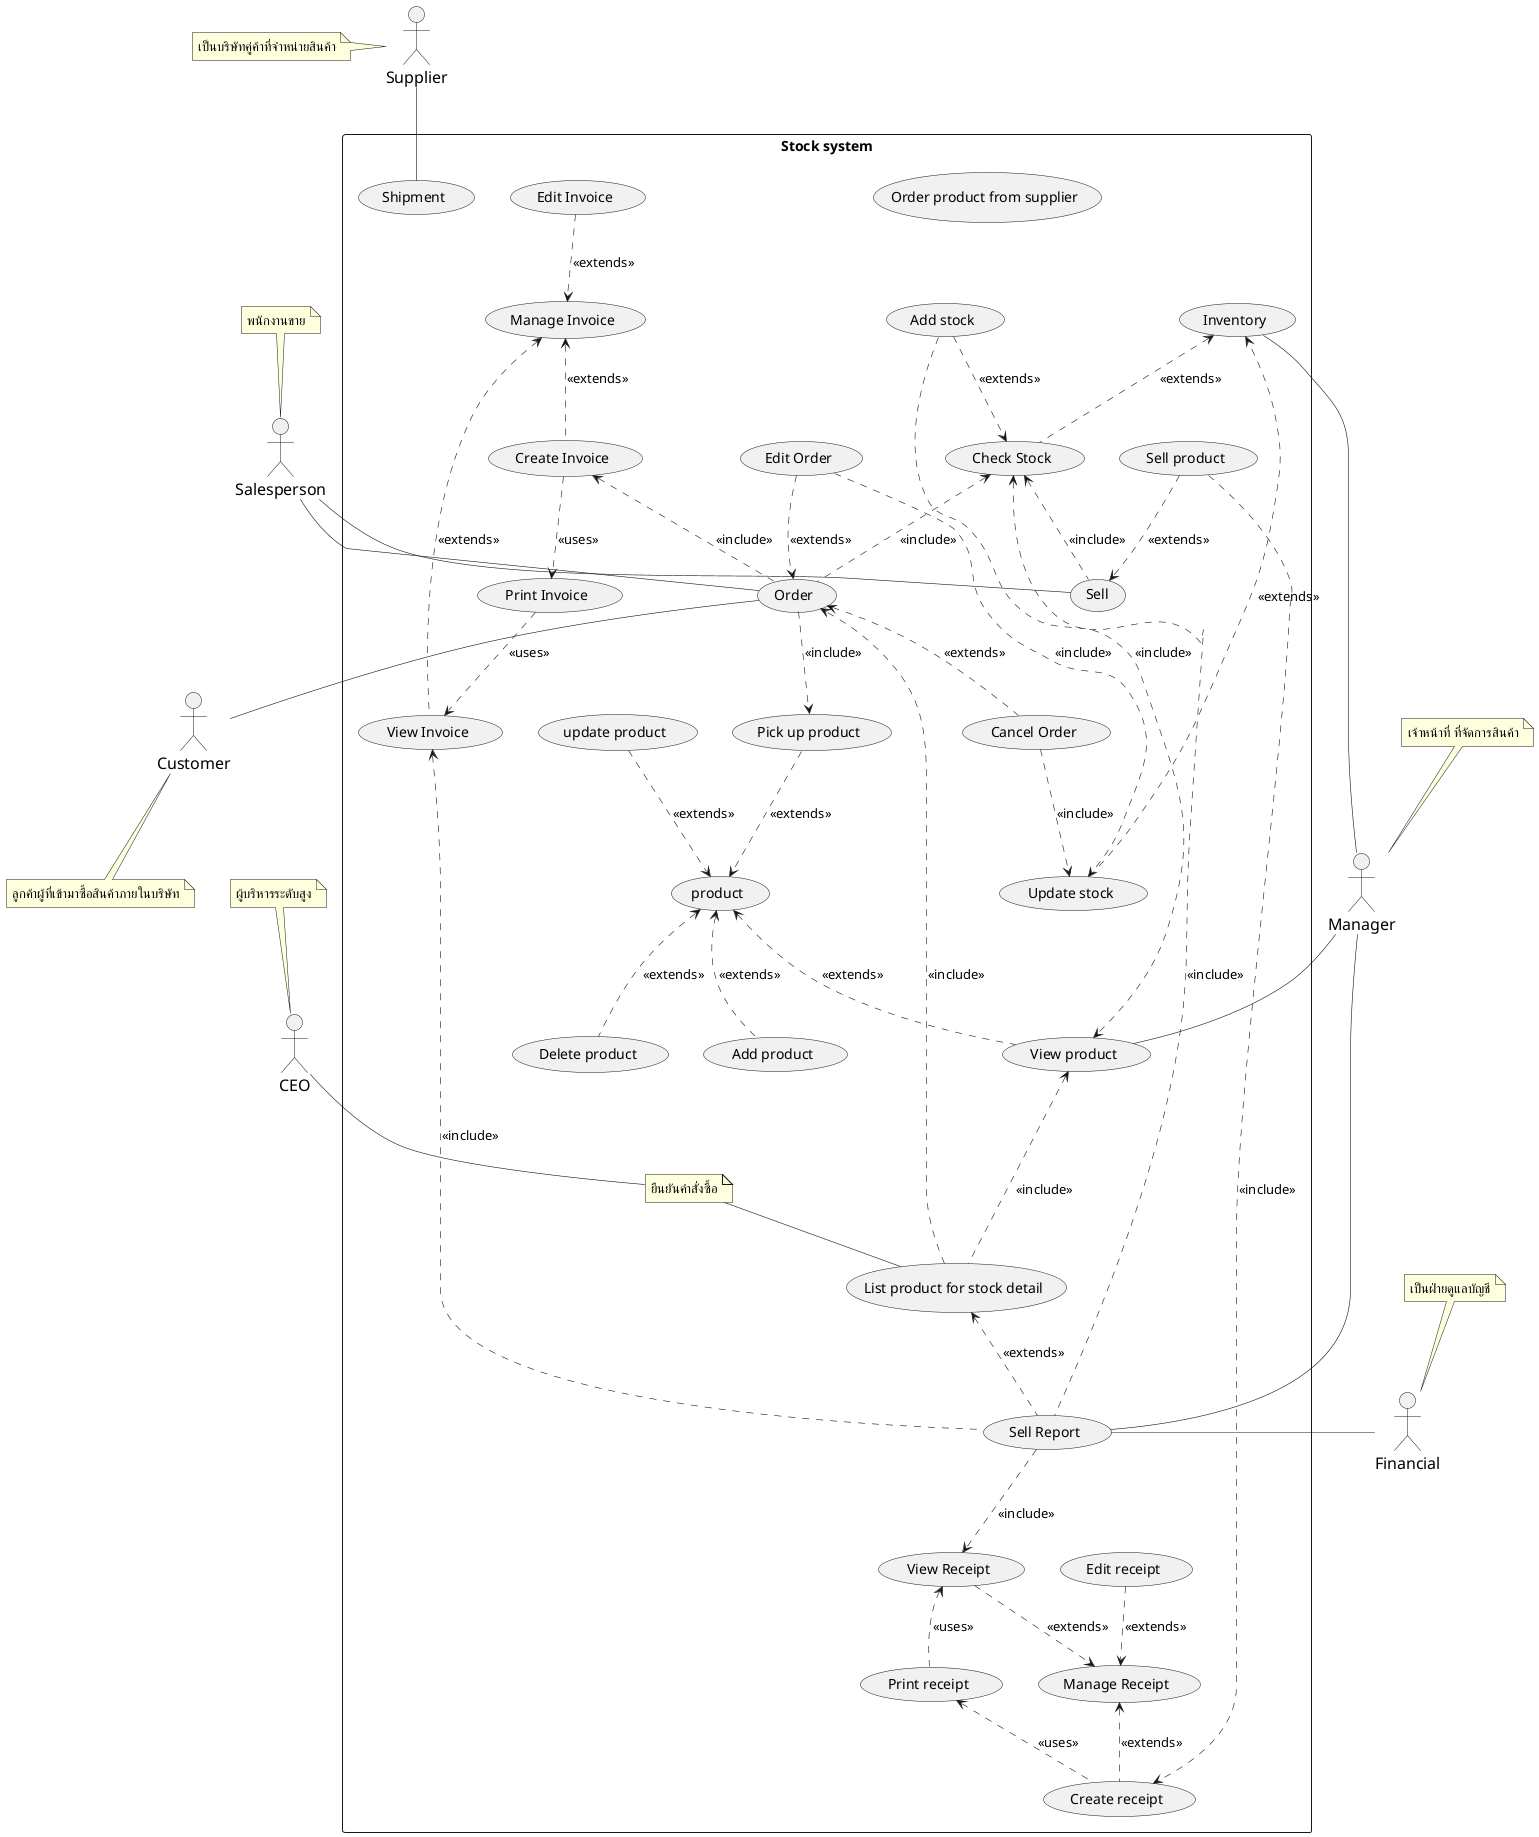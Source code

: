 @startuml
'https://plantuml.com/sequence-diagram
'!theme toy
skinparam sequence {
'ArrowColor DeepSkyBlue
'ActorBorderColor DeepSkyBlue
'LifeLineBorderColor blue
'LifeLineBackgroundColor #A9DCDF

'ParticipantBorderColor DeepSkyBlue
'ParticipantBackgroundColor DodgerBlue
ParticipantFontName Thai
ParticipantFontSize 16
'ParticipantFontColor #A9DCDF

'ActorBackgroundColor black
ActorFontColor black
ActorFontSize 16
ActorFontName Thai
}


'skinparam linetype polyline
'skinparam linetype ortho

skinparam Arrow{
    Thickness .6
}
skinparam Participant{
    FontColor #efefef
    BorderColor #c0c0c0
}
skinparam Sequence{
    ParticipantBorderThickness .5
    LifeLineBorderColor #8a8a8a
}

' =================== Customer ===================
' role - ผู้ที่เข้ามาเพื่อซื้อสินค้าภายในบริษัท
' duty - ทำให้เกิดการซื้อขายสินค้า
actor Customer as actorCustomer
note bottom of actorCustomer : ลูกค้าผู้ที่เข้ามาซื้อสินค้าภายในบริษัท
' =================== Manager ===================
' role - เจ้าหน้าที่ ที่จัดการสินค้า ให้คงคลังสินค้าอยู่เสมอ
' duty - บริหารจัดการ stock สินค้า ทั้งการจำหน่ายออก และการรับสินค้ารวมถึงการ
' ออกใบสั่งของ การเช็คสินค้าและการทำรายงานต่างๆ
actor Manager as actorManager
note top of actorManager : เจ้าหน้าที่ ที่จัดการสินค้า
' =================== Supplier ===================
' role - เป็นบริษัทคู่ค้าที่จำหน่ายสินค้าหรือวัตถุดิบให้กับบริษัท
' duty - ขายและจัดส่งสินค้าตามใบสั่งของ
actor Supplier as actorSupplier
note left of actorSupplier : เป็นบริษัทคู่ค้าที่จำหน่ายสินค้า
' =================== Financial ===================
' role - เป็นฝ่ายดูแลบัญชีและการเงินของบริษัท
' duty - รับข้อมูลการซื้อและขายสินค้า
actor Financial as actorFinancial
note top of actorFinancial : เป็นฝ่ายดูแลบัญชี

actor Salesperson as actorSalesperson
note top of actorSalesperson : พนักงานขาย

actor CEO as actorCEO
note top of actorCEO : ผู้บริหารระดับสูง


' =================== Stock System ===================
rectangle "Stock system" as stockSystem {

    ' ================ Selling ================
    ' กระบวนการขายสินค้า
    usecase (Sell) as (usecaseSell)
    '    note bottom of usecaseSell : กระบวนการขายสินค้า

    ' ================ Reporting ================
    '   การทำรายงาน
    usecase (Sell Report) as (usecaseSellReport)
    usecase (List product for stock detail) as (usecaseListProductForStock)

    '    การขายสินค้า
    usecase (Sell product) as (usecaseSellProduct)
    '    การตรวจสอบยอดสินค้า

    '    ออกใบเสร็จ
    usecase (Manage Receipt) as (usecaseReceipt)
    usecase (View Receipt) as (usecaseViewReceipt)
    usecase (Print receipt) as (usecasePrintReceipt)
    usecase (Edit receipt) as (usecaseEditReceipt)
    usecase (Create receipt) as (usecaseCreateReceipt)

    ' ================ Ordering ================
    '    การสั่งซื้อสินค้า

    usecase (Order) as (usecaseOrder)
    '    note bottom of usecaseOrder : การสั่งซื้อสินค้า
    usecase (Edit Order) as (usecaseEditOrder)
    usecase (Cancel Order) as (usecaseDeleteOrder)

    usecase (Order product from supplier) as (usecaseOrderProductFromSupplier)

    '    การลงรับสินค้า

    ' ================ Invoice ================
    usecase (Manage Invoice) as (usecaseInvoice)
    usecase (View Invoice) as (usecaseViewInvoice)
    usecase (Create Invoice) as (usecaseCreateInvoice)
    usecase (Edit Invoice) as (usecaseEditInvoice)
    usecase (Print Invoice) as (usecasePrintInvoice)

    ' ================ Product ================
    '    การสั่งซื้อสินค้า
    usecase (product) as (usecaseProduct)
    usecase (View product) as (usecaseViewProduct)

    usecase (Add product) as (usecaseAddProduct)
    usecase (update product) as (usecaseUpdateProduct)
    usecase (Delete product) as (usecaseDeleteProduct)

    usecase (Pick up product) as (usecasePickUpProduct)

    ' ================ Stock ================
    usecase (Inventory) as (usecaseInventory)
    usecase (Check Stock) as (usecaseCheckStock)
    usecase (Add stock) as (usecaseAddStock)
    usecase (Update stock) as (usecaseUpdateStock)

    ' ================ Shipment ================
    usecase (Shipment) as (usecaseShipment)


    '===========================================================
    ' ===                  Associate Flow                    ===
    '===========================================================


   ' ================ Product ================
       actorManager -- (usecaseViewProduct)
    (usecaseProduct) <.. (usecaseAddProduct)  : <<extends>>
    (usecaseUpdateProduct) ..> (usecaseProduct) : <<extends>>
    (usecaseProduct) <.. (usecaseDeleteProduct)  : <<extends>>
    (usecasePickUpProduct) ..> (usecaseProduct) : <<extends>>
    (usecaseProduct) <.. (usecaseViewProduct) : <<extends>>

    ' ================ Stock ================
     actorSupplier -down- (usecaseShipment)
        (usecaseInventory) - actorManager



    (usecaseAddStock) ..> (usecaseCheckStock) : <<extends>>
    (usecaseAddStock) ..> (usecaseViewProduct) : <<include>>
    (usecaseUpdateStock) ..> (usecaseInventory) : <<extends>>
    (usecaseInventory) <.. (usecaseCheckStock) : <<extends>>

    ' ================ Sell ================
    (usecaseSellProduct) ..> (usecaseSell) : <<extends>>
    (usecaseCheckStock) <.. (usecaseSell)    : <<include>>

    (usecaseSellProduct)  ..> (usecaseCreateReceipt) : <<include>>

   '   ความสัมพันธ์ระหว่าง actor และ usecase ในส่วนของการขาย
    actorSalesperson -- (usecaseSell)


    '   การลงรับสินค้า เป็นส่วนหนึ่งของกระบวนการสั่งซื้อสินค้า
    (usecaseOrder) ..> (usecasePickUpProduct) : <<include>>

    '   การปรับปรุงยอดสินค้า เป็นส่วนหนึ่งของกระบวนการสั่งซื้อสินค้า
    (usecaseCheckStock) <.. (usecaseOrder) : <<include>>

    ' ================ Order ================
    (usecaseOrder) <.. (usecaseDeleteOrder) : <<extends>>
    (usecaseEditOrder) ..> (usecaseOrder) : <<extends>>
    (usecaseEditOrder) ..> (usecaseUpdateStock) : <<include>>
    (usecaseDeleteOrder) ..> (usecaseUpdateStock) : <<include>>
    (usecaseCreateInvoice) <.. (usecaseOrder) : <<include>>

    ' ===  ความสัมพันธ์ระหว่าง actor และ usecase ในส่วนของการสั่งซื้อสินค้า ===
    actorSalesperson -- (usecaseOrder)
    (usecaseOrder) -- actorCustomer


    ' ================ Invoice ================
    (usecaseInvoice) <.. (usecaseViewInvoice) : <<extends>>
    (usecaseInvoice)  <..   (usecaseCreateInvoice): <<extends>>
    (usecaseEditInvoice) ..> (usecaseInvoice) : <<extends>>

    (usecaseCreateInvoice) ..> (usecasePrintInvoice) : <<uses>>
    (usecasePrintInvoice) ..> (usecaseViewInvoice) : <<uses>>

    ' ================ Receipt ================
    (usecaseCreateReceipt) .up.> (usecaseReceipt) : <<extends>>
    (usecaseViewReceipt) ..> (usecaseReceipt) : <<extends>>
    (usecaseEditReceipt) ..> (usecaseReceipt) : <<extends>>

    (usecaseCreateReceipt) .up.> (usecasePrintReceipt) : <<uses>>
    (usecaseViewReceipt)  <..   (usecasePrintReceipt): <<uses>>


    ' ===  ความสัมพันธ์ระหว่าง actor และ usecase ในส่วนของการสออกรายงาน ===
    actorManager -- (usecaseSellReport)
    actorFinancial -right- (usecaseSellReport)


    ' ================ Reporting ================
    '   การทำรายงาน

    (usecaseViewInvoice) <..  (usecaseSellReport)   : <<include>>
    (usecaseSellReport) ..> (usecaseViewReceipt)    : <<include>>
    (usecaseCheckStock)  <.. (usecaseSellReport)  : <<include>>
    (usecaseListProductForStock) <..  (usecaseSellReport)   : <<extends>>

    (usecaseViewProduct) <... (usecaseListProductForStock) : <<include>>

    (usecaseListProductForStock) ..>  (usecaseOrder)   : <<include>>
'    actorCEO -- (usecaseListProductForStock)

    note "ยืนยันคำสั่งซื้อ" as ListOrderForStock
    actorCEO -- ListOrderForStock
    ListOrderForStock -- (usecaseListProductForStock)

    ' ================ Shipment ================

}

@enduml